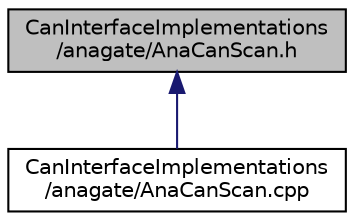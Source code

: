 digraph "CanInterfaceImplementations/anagate/AnaCanScan.h"
{
 // LATEX_PDF_SIZE
  edge [fontname="Helvetica",fontsize="10",labelfontname="Helvetica",labelfontsize="10"];
  node [fontname="Helvetica",fontsize="10",shape=record];
  Node1 [label="CanInterfaceImplementations\l/anagate/AnaCanScan.h",height=0.2,width=0.4,color="black", fillcolor="grey75", style="filled", fontcolor="black",tooltip=" "];
  Node1 -> Node2 [dir="back",color="midnightblue",fontsize="10",style="solid"];
  Node2 [label="CanInterfaceImplementations\l/anagate/AnaCanScan.cpp",height=0.2,width=0.4,color="black", fillcolor="white", style="filled",URL="$AnaCanScan_8cpp.html",tooltip=" "];
}
